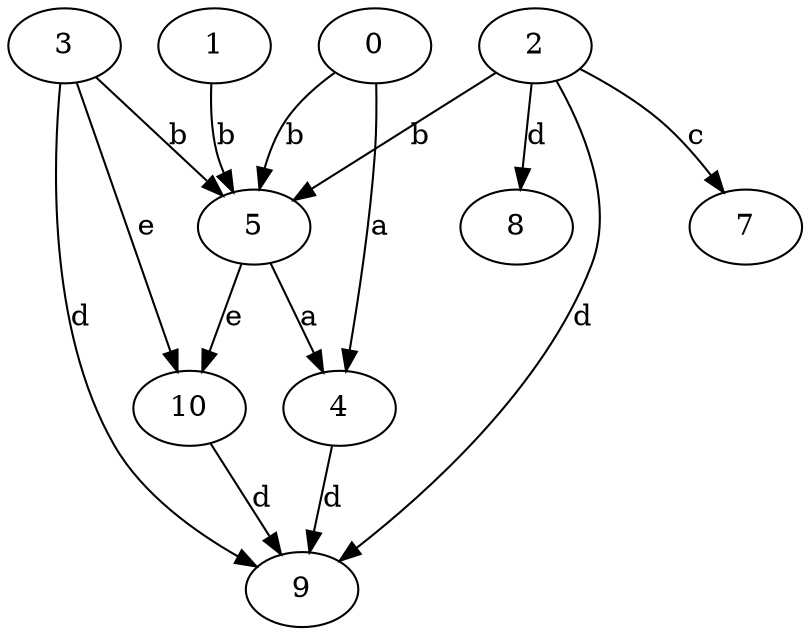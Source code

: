 strict digraph  {
3;
0;
1;
4;
5;
7;
8;
9;
10;
2;
3 -> 5  [label=b];
3 -> 9  [label=d];
3 -> 10  [label=e];
0 -> 4  [label=a];
0 -> 5  [label=b];
1 -> 5  [label=b];
4 -> 9  [label=d];
5 -> 4  [label=a];
5 -> 10  [label=e];
10 -> 9  [label=d];
2 -> 5  [label=b];
2 -> 7  [label=c];
2 -> 8  [label=d];
2 -> 9  [label=d];
}
